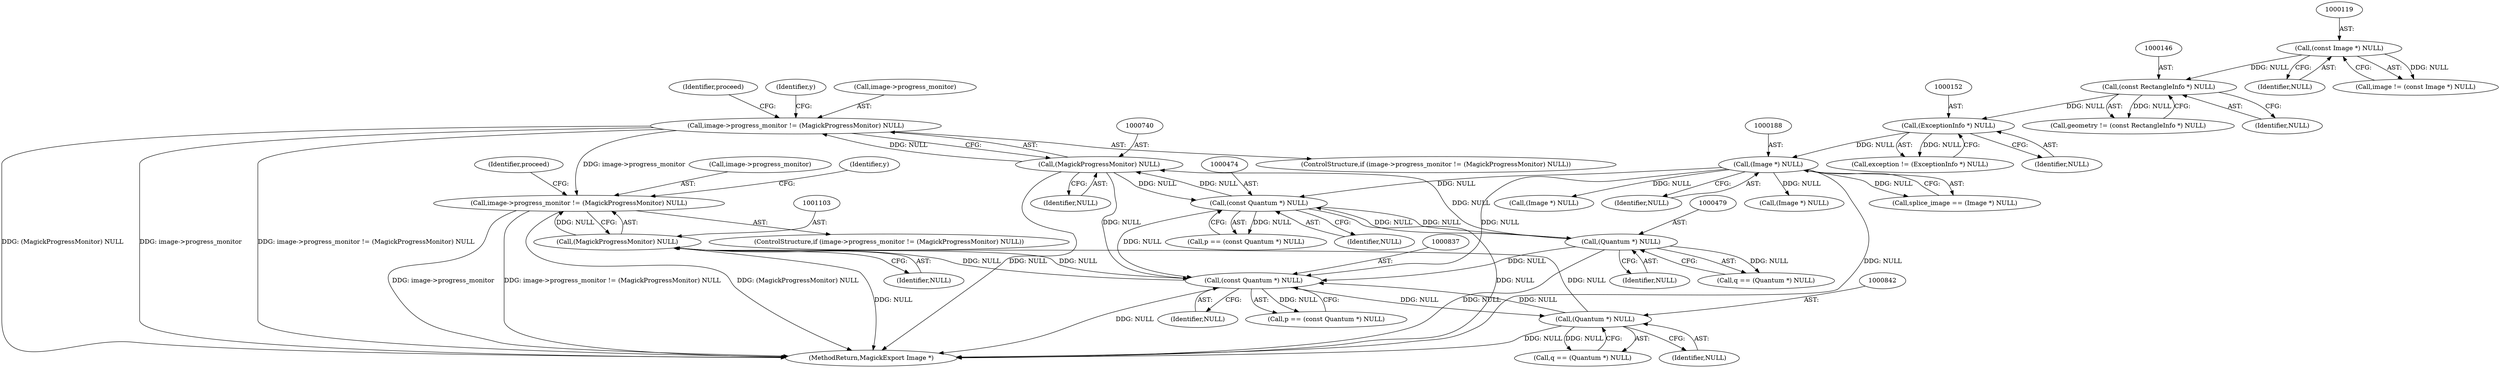 digraph "0_ImageMagick_7b1cf5784b5bcd85aa9293ecf56769f68c037231@pointer" {
"1001098" [label="(Call,image->progress_monitor != (MagickProgressMonitor) NULL)"];
"1000735" [label="(Call,image->progress_monitor != (MagickProgressMonitor) NULL)"];
"1000739" [label="(Call,(MagickProgressMonitor) NULL)"];
"1000473" [label="(Call,(const Quantum *) NULL)"];
"1000187" [label="(Call,(Image *) NULL)"];
"1000151" [label="(Call,(ExceptionInfo *) NULL)"];
"1000145" [label="(Call,(const RectangleInfo *) NULL)"];
"1000118" [label="(Call,(const Image *) NULL)"];
"1000478" [label="(Call,(Quantum *) NULL)"];
"1001102" [label="(Call,(MagickProgressMonitor) NULL)"];
"1000836" [label="(Call,(const Quantum *) NULL)"];
"1000841" [label="(Call,(Quantum *) NULL)"];
"1001142" [label="(MethodReturn,MagickExport Image *)"];
"1000118" [label="(Call,(const Image *) NULL)"];
"1000834" [label="(Call,p == (const Quantum *) NULL)"];
"1000149" [label="(Call,exception != (ExceptionInfo *) NULL)"];
"1000781" [label="(Identifier,y)"];
"1000741" [label="(Identifier,NULL)"];
"1000473" [label="(Call,(const Quantum *) NULL)"];
"1000478" [label="(Call,(Quantum *) NULL)"];
"1000207" [label="(Call,(Image *) NULL)"];
"1000437" [label="(Identifier,y)"];
"1000120" [label="(Identifier,NULL)"];
"1000836" [label="(Call,(const Quantum *) NULL)"];
"1000838" [label="(Identifier,NULL)"];
"1000739" [label="(Call,(MagickProgressMonitor) NULL)"];
"1000143" [label="(Call,geometry != (const RectangleInfo *) NULL)"];
"1000480" [label="(Identifier,NULL)"];
"1000734" [label="(ControlStructure,if (image->progress_monitor != (MagickProgressMonitor) NULL))"];
"1000189" [label="(Identifier,NULL)"];
"1000735" [label="(Call,image->progress_monitor != (MagickProgressMonitor) NULL)"];
"1000147" [label="(Identifier,NULL)"];
"1000185" [label="(Call,splice_image == (Image *) NULL)"];
"1001104" [label="(Identifier,NULL)"];
"1000736" [label="(Call,image->progress_monitor)"];
"1000471" [label="(Call,p == (const Quantum *) NULL)"];
"1000475" [label="(Identifier,NULL)"];
"1000841" [label="(Call,(Quantum *) NULL)"];
"1001108" [label="(Identifier,proceed)"];
"1000116" [label="(Call,image != (const Image *) NULL)"];
"1000187" [label="(Call,(Image *) NULL)"];
"1000191" [label="(Call,(Image *) NULL)"];
"1000839" [label="(Call,q == (Quantum *) NULL)"];
"1001099" [label="(Call,image->progress_monitor)"];
"1000476" [label="(Call,q == (Quantum *) NULL)"];
"1001097" [label="(ControlStructure,if (image->progress_monitor != (MagickProgressMonitor) NULL))"];
"1000843" [label="(Identifier,NULL)"];
"1000153" [label="(Identifier,NULL)"];
"1001098" [label="(Call,image->progress_monitor != (MagickProgressMonitor) NULL)"];
"1000145" [label="(Call,(const RectangleInfo *) NULL)"];
"1000151" [label="(Call,(ExceptionInfo *) NULL)"];
"1000745" [label="(Identifier,proceed)"];
"1001102" [label="(Call,(MagickProgressMonitor) NULL)"];
"1001098" -> "1001097"  [label="AST: "];
"1001098" -> "1001102"  [label="CFG: "];
"1001099" -> "1001098"  [label="AST: "];
"1001102" -> "1001098"  [label="AST: "];
"1001108" -> "1001098"  [label="CFG: "];
"1000781" -> "1001098"  [label="CFG: "];
"1001098" -> "1001142"  [label="DDG: image->progress_monitor"];
"1001098" -> "1001142"  [label="DDG: image->progress_monitor != (MagickProgressMonitor) NULL"];
"1001098" -> "1001142"  [label="DDG: (MagickProgressMonitor) NULL"];
"1000735" -> "1001098"  [label="DDG: image->progress_monitor"];
"1001102" -> "1001098"  [label="DDG: NULL"];
"1000735" -> "1000734"  [label="AST: "];
"1000735" -> "1000739"  [label="CFG: "];
"1000736" -> "1000735"  [label="AST: "];
"1000739" -> "1000735"  [label="AST: "];
"1000745" -> "1000735"  [label="CFG: "];
"1000437" -> "1000735"  [label="CFG: "];
"1000735" -> "1001142"  [label="DDG: image->progress_monitor != (MagickProgressMonitor) NULL"];
"1000735" -> "1001142"  [label="DDG: (MagickProgressMonitor) NULL"];
"1000735" -> "1001142"  [label="DDG: image->progress_monitor"];
"1000739" -> "1000735"  [label="DDG: NULL"];
"1000739" -> "1000741"  [label="CFG: "];
"1000740" -> "1000739"  [label="AST: "];
"1000741" -> "1000739"  [label="AST: "];
"1000739" -> "1001142"  [label="DDG: NULL"];
"1000739" -> "1000473"  [label="DDG: NULL"];
"1000473" -> "1000739"  [label="DDG: NULL"];
"1000478" -> "1000739"  [label="DDG: NULL"];
"1000739" -> "1000836"  [label="DDG: NULL"];
"1000473" -> "1000471"  [label="AST: "];
"1000473" -> "1000475"  [label="CFG: "];
"1000474" -> "1000473"  [label="AST: "];
"1000475" -> "1000473"  [label="AST: "];
"1000471" -> "1000473"  [label="CFG: "];
"1000473" -> "1001142"  [label="DDG: NULL"];
"1000473" -> "1000471"  [label="DDG: NULL"];
"1000187" -> "1000473"  [label="DDG: NULL"];
"1000478" -> "1000473"  [label="DDG: NULL"];
"1000473" -> "1000478"  [label="DDG: NULL"];
"1000473" -> "1000836"  [label="DDG: NULL"];
"1000187" -> "1000185"  [label="AST: "];
"1000187" -> "1000189"  [label="CFG: "];
"1000188" -> "1000187"  [label="AST: "];
"1000189" -> "1000187"  [label="AST: "];
"1000185" -> "1000187"  [label="CFG: "];
"1000187" -> "1001142"  [label="DDG: NULL"];
"1000187" -> "1000185"  [label="DDG: NULL"];
"1000151" -> "1000187"  [label="DDG: NULL"];
"1000187" -> "1000191"  [label="DDG: NULL"];
"1000187" -> "1000207"  [label="DDG: NULL"];
"1000187" -> "1000836"  [label="DDG: NULL"];
"1000151" -> "1000149"  [label="AST: "];
"1000151" -> "1000153"  [label="CFG: "];
"1000152" -> "1000151"  [label="AST: "];
"1000153" -> "1000151"  [label="AST: "];
"1000149" -> "1000151"  [label="CFG: "];
"1000151" -> "1000149"  [label="DDG: NULL"];
"1000145" -> "1000151"  [label="DDG: NULL"];
"1000145" -> "1000143"  [label="AST: "];
"1000145" -> "1000147"  [label="CFG: "];
"1000146" -> "1000145"  [label="AST: "];
"1000147" -> "1000145"  [label="AST: "];
"1000143" -> "1000145"  [label="CFG: "];
"1000145" -> "1000143"  [label="DDG: NULL"];
"1000118" -> "1000145"  [label="DDG: NULL"];
"1000118" -> "1000116"  [label="AST: "];
"1000118" -> "1000120"  [label="CFG: "];
"1000119" -> "1000118"  [label="AST: "];
"1000120" -> "1000118"  [label="AST: "];
"1000116" -> "1000118"  [label="CFG: "];
"1000118" -> "1000116"  [label="DDG: NULL"];
"1000478" -> "1000476"  [label="AST: "];
"1000478" -> "1000480"  [label="CFG: "];
"1000479" -> "1000478"  [label="AST: "];
"1000480" -> "1000478"  [label="AST: "];
"1000476" -> "1000478"  [label="CFG: "];
"1000478" -> "1001142"  [label="DDG: NULL"];
"1000478" -> "1000476"  [label="DDG: NULL"];
"1000478" -> "1000836"  [label="DDG: NULL"];
"1001102" -> "1001104"  [label="CFG: "];
"1001103" -> "1001102"  [label="AST: "];
"1001104" -> "1001102"  [label="AST: "];
"1001102" -> "1001142"  [label="DDG: NULL"];
"1001102" -> "1000836"  [label="DDG: NULL"];
"1000836" -> "1001102"  [label="DDG: NULL"];
"1000841" -> "1001102"  [label="DDG: NULL"];
"1000836" -> "1000834"  [label="AST: "];
"1000836" -> "1000838"  [label="CFG: "];
"1000837" -> "1000836"  [label="AST: "];
"1000838" -> "1000836"  [label="AST: "];
"1000834" -> "1000836"  [label="CFG: "];
"1000836" -> "1001142"  [label="DDG: NULL"];
"1000836" -> "1000834"  [label="DDG: NULL"];
"1000841" -> "1000836"  [label="DDG: NULL"];
"1000836" -> "1000841"  [label="DDG: NULL"];
"1000841" -> "1000839"  [label="AST: "];
"1000841" -> "1000843"  [label="CFG: "];
"1000842" -> "1000841"  [label="AST: "];
"1000843" -> "1000841"  [label="AST: "];
"1000839" -> "1000841"  [label="CFG: "];
"1000841" -> "1001142"  [label="DDG: NULL"];
"1000841" -> "1000839"  [label="DDG: NULL"];
}
